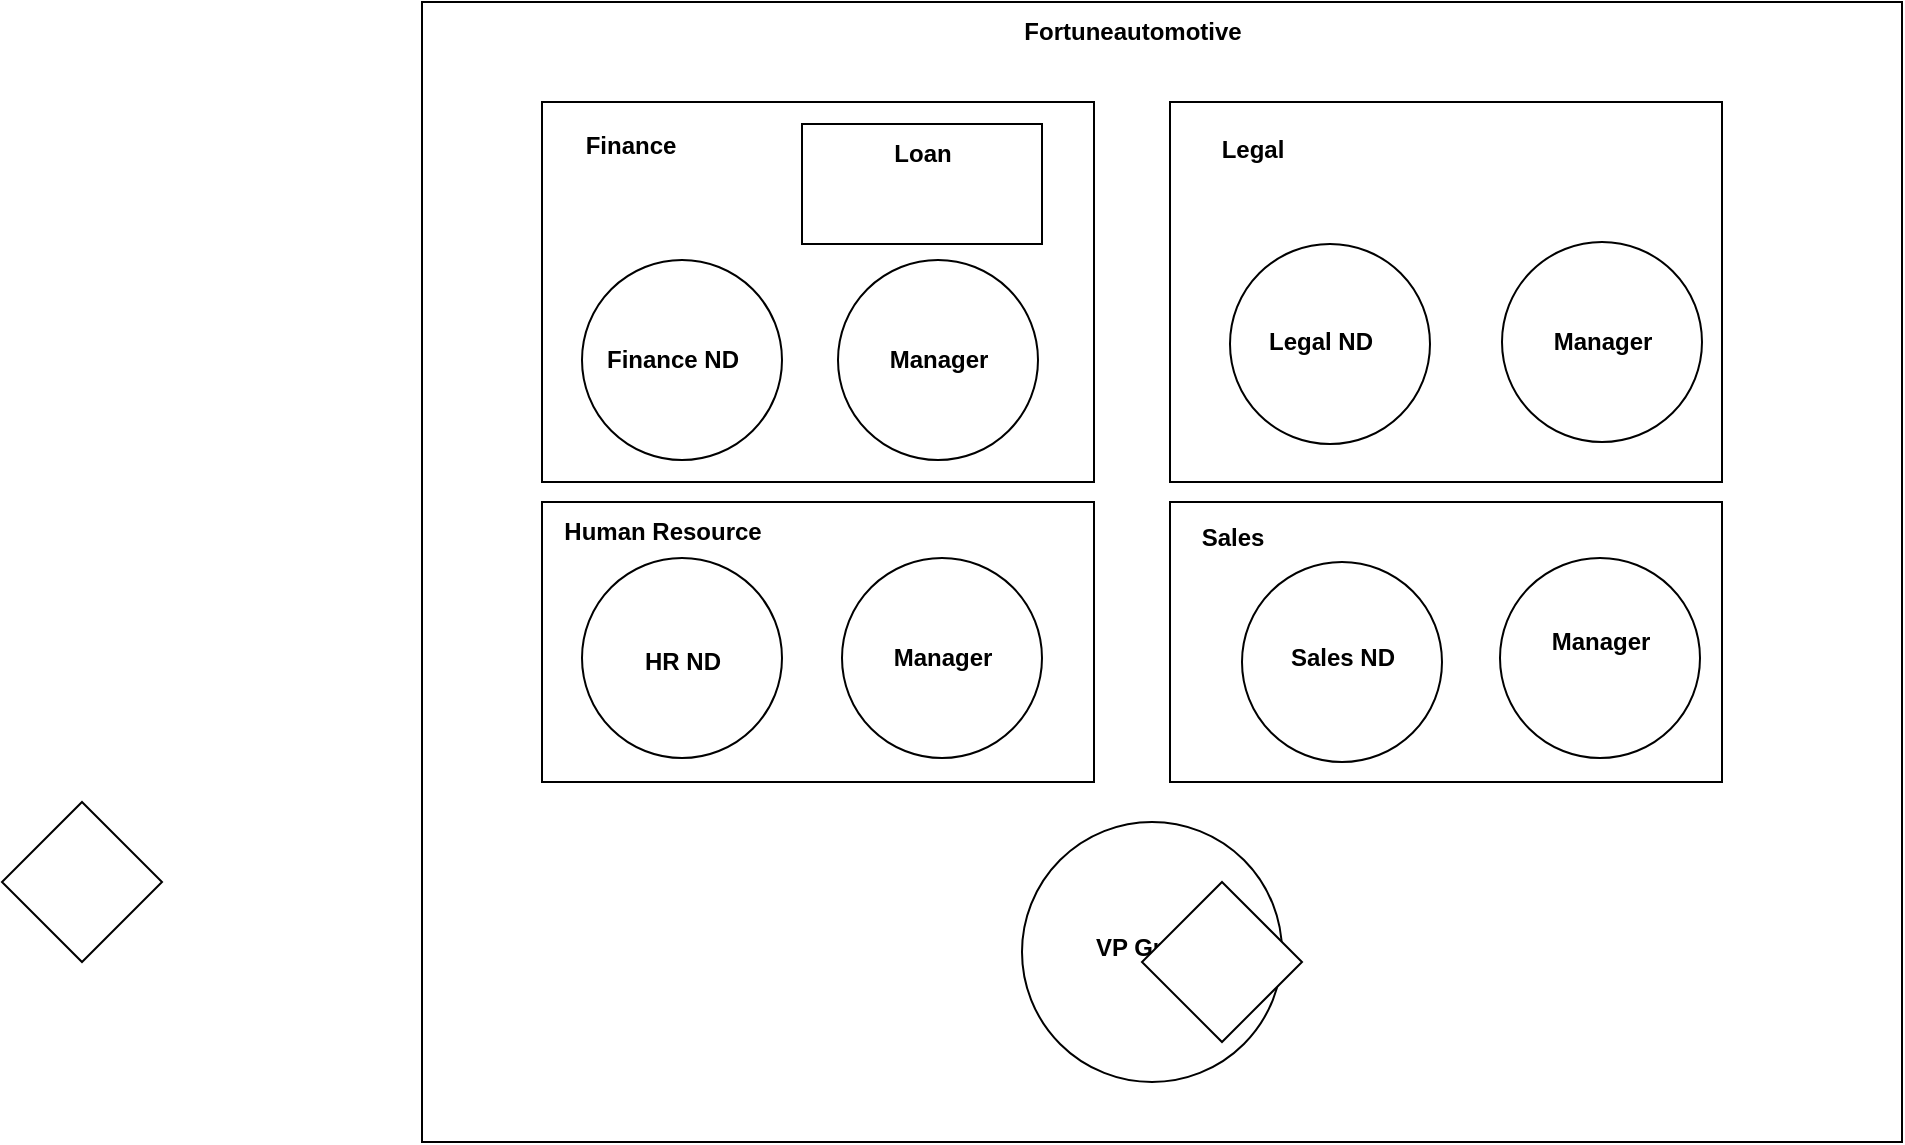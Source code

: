 <mxfile version="21.1.2" type="device">
  <diagram name="Page-1" id="wBe1EfTKeRCzBhB39vos">
    <mxGraphModel dx="2231" dy="875" grid="1" gridSize="10" guides="1" tooltips="1" connect="1" arrows="1" fold="1" page="1" pageScale="1" pageWidth="827" pageHeight="1169" math="0" shadow="0">
      <root>
        <mxCell id="0" />
        <mxCell id="1" parent="0" />
        <mxCell id="--nt0-Aku1ITc0WvsLgo-1" value="" style="rounded=0;whiteSpace=wrap;html=1;" parent="1" vertex="1">
          <mxGeometry x="40" y="80" width="740" height="570" as="geometry" />
        </mxCell>
        <mxCell id="--nt0-Aku1ITc0WvsLgo-5" value="" style="rounded=0;whiteSpace=wrap;html=1;" parent="1" vertex="1">
          <mxGeometry x="414" y="330" width="276" height="140" as="geometry" />
        </mxCell>
        <mxCell id="--nt0-Aku1ITc0WvsLgo-7" value="" style="rounded=0;whiteSpace=wrap;html=1;" parent="1" vertex="1">
          <mxGeometry x="100" y="330" width="276" height="140" as="geometry" />
        </mxCell>
        <mxCell id="--nt0-Aku1ITc0WvsLgo-8" value="" style="rounded=0;whiteSpace=wrap;html=1;" parent="1" vertex="1">
          <mxGeometry x="100" y="130" width="276" height="190" as="geometry" />
        </mxCell>
        <mxCell id="--nt0-Aku1ITc0WvsLgo-9" value="" style="rounded=0;whiteSpace=wrap;html=1;" parent="1" vertex="1">
          <mxGeometry x="414" y="130" width="276" height="190" as="geometry" />
        </mxCell>
        <mxCell id="--nt0-Aku1ITc0WvsLgo-10" value="&lt;b&gt;Fortuneautomotive&lt;/b&gt;" style="text;html=1;align=center;verticalAlign=middle;resizable=0;points=[];autosize=1;strokeColor=none;fillColor=none;" parent="1" vertex="1">
          <mxGeometry x="330" y="80" width="130" height="30" as="geometry" />
        </mxCell>
        <mxCell id="--nt0-Aku1ITc0WvsLgo-12" value="&lt;b&gt;Finance&lt;/b&gt;" style="text;html=1;align=center;verticalAlign=middle;resizable=0;points=[];autosize=1;strokeColor=none;fillColor=none;" parent="1" vertex="1">
          <mxGeometry x="109" y="137" width="70" height="30" as="geometry" />
        </mxCell>
        <mxCell id="--nt0-Aku1ITc0WvsLgo-13" value="&lt;b&gt;Human Resource&lt;/b&gt;" style="text;html=1;align=center;verticalAlign=middle;resizable=0;points=[];autosize=1;strokeColor=none;fillColor=none;" parent="1" vertex="1">
          <mxGeometry x="100" y="330" width="120" height="30" as="geometry" />
        </mxCell>
        <mxCell id="--nt0-Aku1ITc0WvsLgo-14" value="&lt;b&gt;Legal&lt;br&gt;&lt;br&gt;&lt;/b&gt;" style="text;html=1;align=center;verticalAlign=middle;resizable=0;points=[];autosize=1;strokeColor=none;fillColor=none;" parent="1" vertex="1">
          <mxGeometry x="430" y="141" width="50" height="40" as="geometry" />
        </mxCell>
        <mxCell id="--nt0-Aku1ITc0WvsLgo-15" value="&lt;b&gt;&lt;br&gt;Sales&lt;br&gt;&lt;/b&gt;" style="text;html=1;align=center;verticalAlign=middle;resizable=0;points=[];autosize=1;strokeColor=none;fillColor=none;" parent="1" vertex="1">
          <mxGeometry x="420" y="320" width="50" height="40" as="geometry" />
        </mxCell>
        <mxCell id="--nt0-Aku1ITc0WvsLgo-18" value="" style="ellipse;whiteSpace=wrap;html=1;aspect=fixed;" parent="1" vertex="1">
          <mxGeometry x="340" y="490" width="130" height="130" as="geometry" />
        </mxCell>
        <mxCell id="--nt0-Aku1ITc0WvsLgo-20" value="&lt;b&gt;VP Group&lt;/b&gt;" style="text;html=1;align=center;verticalAlign=middle;resizable=0;points=[];autosize=1;strokeColor=none;fillColor=none;" parent="1" vertex="1">
          <mxGeometry x="364" y="538" width="80" height="30" as="geometry" />
        </mxCell>
        <mxCell id="--nt0-Aku1ITc0WvsLgo-21" value="" style="ellipse;whiteSpace=wrap;html=1;aspect=fixed;" parent="1" vertex="1">
          <mxGeometry x="120" y="209" width="100" height="100" as="geometry" />
        </mxCell>
        <mxCell id="--nt0-Aku1ITc0WvsLgo-22" value="" style="ellipse;whiteSpace=wrap;html=1;aspect=fixed;" parent="1" vertex="1">
          <mxGeometry x="248" y="209" width="100" height="100" as="geometry" />
        </mxCell>
        <mxCell id="--nt0-Aku1ITc0WvsLgo-25" value="" style="ellipse;whiteSpace=wrap;html=1;aspect=fixed;" parent="1" vertex="1">
          <mxGeometry x="120" y="358" width="100" height="100" as="geometry" />
        </mxCell>
        <mxCell id="--nt0-Aku1ITc0WvsLgo-27" value="" style="ellipse;whiteSpace=wrap;html=1;aspect=fixed;" parent="1" vertex="1">
          <mxGeometry x="250" y="358" width="100" height="100" as="geometry" />
        </mxCell>
        <mxCell id="--nt0-Aku1ITc0WvsLgo-28" value="" style="ellipse;whiteSpace=wrap;html=1;aspect=fixed;" parent="1" vertex="1">
          <mxGeometry x="444" y="201" width="100" height="100" as="geometry" />
        </mxCell>
        <mxCell id="--nt0-Aku1ITc0WvsLgo-29" value="" style="ellipse;whiteSpace=wrap;html=1;aspect=fixed;" parent="1" vertex="1">
          <mxGeometry x="580" y="200" width="100" height="100" as="geometry" />
        </mxCell>
        <mxCell id="--nt0-Aku1ITc0WvsLgo-30" value="" style="ellipse;whiteSpace=wrap;html=1;aspect=fixed;" parent="1" vertex="1">
          <mxGeometry x="450" y="360" width="100" height="100" as="geometry" />
        </mxCell>
        <mxCell id="--nt0-Aku1ITc0WvsLgo-31" value="" style="ellipse;whiteSpace=wrap;html=1;aspect=fixed;" parent="1" vertex="1">
          <mxGeometry x="579" y="358" width="100" height="100" as="geometry" />
        </mxCell>
        <mxCell id="--nt0-Aku1ITc0WvsLgo-32" value="&lt;b style=&quot;border-color: var(--border-color);&quot;&gt;Finance ND&lt;/b&gt;" style="text;html=1;align=center;verticalAlign=middle;resizable=0;points=[];autosize=1;strokeColor=none;fillColor=none;" parent="1" vertex="1">
          <mxGeometry x="120" y="244" width="90" height="30" as="geometry" />
        </mxCell>
        <mxCell id="--nt0-Aku1ITc0WvsLgo-33" value="&lt;b style=&quot;border-color: var(--border-color);&quot;&gt;HR ND&lt;/b&gt;" style="text;html=1;align=center;verticalAlign=middle;resizable=0;points=[];autosize=1;strokeColor=none;fillColor=none;" parent="1" vertex="1">
          <mxGeometry x="140" y="395" width="60" height="30" as="geometry" />
        </mxCell>
        <mxCell id="--nt0-Aku1ITc0WvsLgo-34" value="&lt;b style=&quot;border-color: var(--border-color);&quot;&gt;Sales ND&lt;/b&gt;" style="text;html=1;align=center;verticalAlign=middle;resizable=0;points=[];autosize=1;strokeColor=none;fillColor=none;" parent="1" vertex="1">
          <mxGeometry x="460" y="393" width="80" height="30" as="geometry" />
        </mxCell>
        <mxCell id="--nt0-Aku1ITc0WvsLgo-35" value="&lt;b style=&quot;border-color: var(--border-color);&quot;&gt;Legal ND&lt;/b&gt;" style="text;html=1;align=center;verticalAlign=middle;resizable=0;points=[];autosize=1;strokeColor=none;fillColor=none;" parent="1" vertex="1">
          <mxGeometry x="449" y="235" width="80" height="30" as="geometry" />
        </mxCell>
        <mxCell id="--nt0-Aku1ITc0WvsLgo-36" value="&lt;b style=&quot;border-color: var(--border-color);&quot;&gt;Manager&lt;/b&gt;" style="text;html=1;align=center;verticalAlign=middle;resizable=0;points=[];autosize=1;strokeColor=none;fillColor=none;" parent="1" vertex="1">
          <mxGeometry x="263" y="244" width="70" height="30" as="geometry" />
        </mxCell>
        <mxCell id="--nt0-Aku1ITc0WvsLgo-39" value="&lt;b style=&quot;border-color: var(--border-color);&quot;&gt;Manager&lt;/b&gt;" style="text;html=1;align=center;verticalAlign=middle;resizable=0;points=[];autosize=1;strokeColor=none;fillColor=none;" parent="1" vertex="1">
          <mxGeometry x="595" y="235" width="70" height="30" as="geometry" />
        </mxCell>
        <mxCell id="--nt0-Aku1ITc0WvsLgo-40" value="&lt;b style=&quot;border-color: var(--border-color);&quot;&gt;Manager&lt;/b&gt;" style="text;html=1;align=center;verticalAlign=middle;resizable=0;points=[];autosize=1;strokeColor=none;fillColor=none;" parent="1" vertex="1">
          <mxGeometry x="265" y="393" width="70" height="30" as="geometry" />
        </mxCell>
        <mxCell id="--nt0-Aku1ITc0WvsLgo-41" value="&lt;b style=&quot;border-color: var(--border-color);&quot;&gt;Manager&lt;/b&gt;" style="text;html=1;align=center;verticalAlign=middle;resizable=0;points=[];autosize=1;strokeColor=none;fillColor=none;" parent="1" vertex="1">
          <mxGeometry x="594" y="385" width="70" height="30" as="geometry" />
        </mxCell>
        <mxCell id="qp10nY_QsRMuQ3tMmgq--1" value="" style="rounded=0;whiteSpace=wrap;html=1;" vertex="1" parent="1">
          <mxGeometry x="230" y="141" width="120" height="60" as="geometry" />
        </mxCell>
        <mxCell id="qp10nY_QsRMuQ3tMmgq--2" value="&lt;b&gt;Loan&lt;/b&gt;" style="text;html=1;align=center;verticalAlign=middle;resizable=0;points=[];autosize=1;strokeColor=none;fillColor=none;" vertex="1" parent="1">
          <mxGeometry x="265" y="141" width="50" height="30" as="geometry" />
        </mxCell>
        <mxCell id="qp10nY_QsRMuQ3tMmgq--3" value="" style="rhombus;whiteSpace=wrap;html=1;" vertex="1" parent="1">
          <mxGeometry x="400" y="520" width="80" height="80" as="geometry" />
        </mxCell>
        <mxCell id="qp10nY_QsRMuQ3tMmgq--4" value="" style="rhombus;whiteSpace=wrap;html=1;" vertex="1" parent="1">
          <mxGeometry x="-170" y="480" width="80" height="80" as="geometry" />
        </mxCell>
      </root>
    </mxGraphModel>
  </diagram>
</mxfile>
